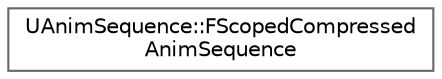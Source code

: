 digraph "Graphical Class Hierarchy"
{
 // INTERACTIVE_SVG=YES
 // LATEX_PDF_SIZE
  bgcolor="transparent";
  edge [fontname=Helvetica,fontsize=10,labelfontname=Helvetica,labelfontsize=10];
  node [fontname=Helvetica,fontsize=10,shape=box,height=0.2,width=0.4];
  rankdir="LR";
  Node0 [id="Node000000",label="UAnimSequence::FScopedCompressed\lAnimSequence",height=0.2,width=0.4,color="grey40", fillcolor="white", style="filled",URL="$d6/d9f/structUAnimSequence_1_1FScopedCompressedAnimSequence.html",tooltip=" "];
}
